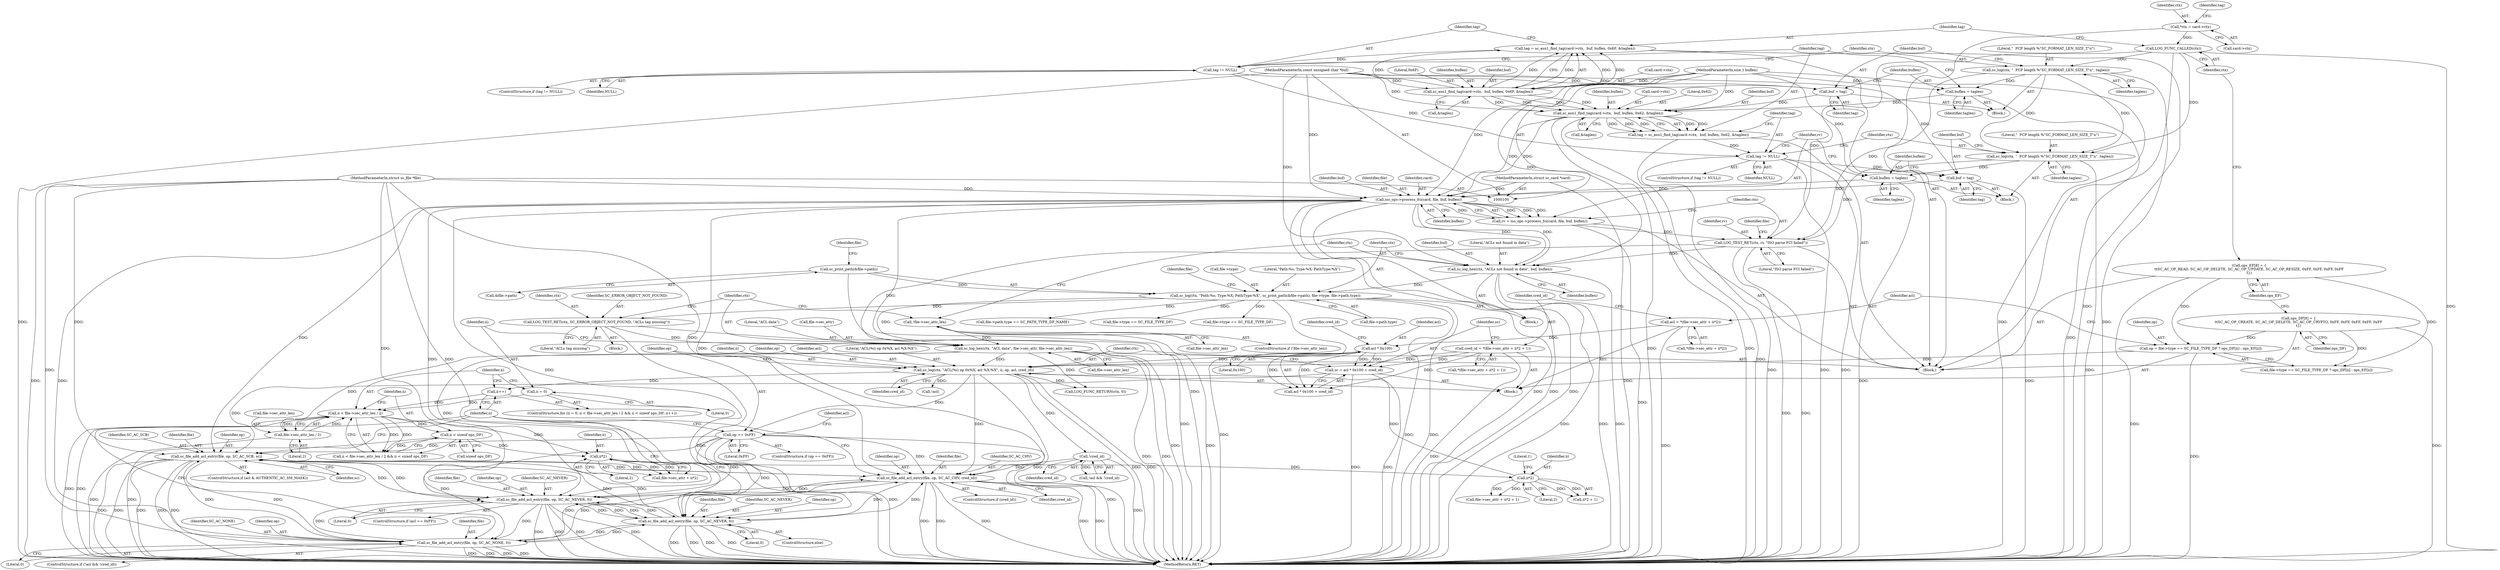 digraph "0_OpenSC_8fe377e93b4b56060e5bbfb6f3142ceaeca744fa_1@pointer" {
"1000356" [label="(Call,sc_file_add_acl_entry(file, op, SC_AC_SCB, sc))"];
"1000364" [label="(Call,sc_file_add_acl_entry(file, op, SC_AC_CHV, cred_id))"];
"1000356" [label="(Call,sc_file_add_acl_entry(file, op, SC_AC_SCB, sc))"];
"1000346" [label="(Call,sc_file_add_acl_entry(file, op, SC_AC_NEVER, 0))"];
"1000370" [label="(Call,sc_file_add_acl_entry(file, op, SC_AC_NEVER, 0))"];
"1000336" [label="(Call,sc_file_add_acl_entry(file, op, SC_AC_NONE, 0))"];
"1000181" [label="(Call,iso_ops->process_fci(card, file, buf, buflen))"];
"1000101" [label="(MethodParameterIn,struct sc_card *card)"];
"1000102" [label="(MethodParameterIn,struct sc_file *file)"];
"1000155" [label="(Call,sc_asn1_find_tag(card->ctx,  buf, buflen, 0x62, &taglen))"];
"1000129" [label="(Call,sc_asn1_find_tag(card->ctx,  buf, buflen, 0x6F, &taglen))"];
"1000103" [label="(MethodParameterIn,const unsigned char *buf)"];
"1000104" [label="(MethodParameterIn,size_t buflen)"];
"1000147" [label="(Call,buf = tag)"];
"1000139" [label="(Call,tag != NULL)"];
"1000127" [label="(Call,tag = sc_asn1_find_tag(card->ctx,  buf, buflen, 0x6F, &taglen))"];
"1000150" [label="(Call,buflen = taglen)"];
"1000143" [label="(Call,sc_log(ctx, \"  FCP length %\"SC_FORMAT_LEN_SIZE_T\"u\", taglen))"];
"1000125" [label="(Call,LOG_FUNC_CALLED(ctx))"];
"1000107" [label="(Call,*ctx = card->ctx)"];
"1000173" [label="(Call,buf = tag)"];
"1000165" [label="(Call,tag != NULL)"];
"1000153" [label="(Call,tag = sc_asn1_find_tag(card->ctx,  buf, buflen, 0x62, &taglen))"];
"1000176" [label="(Call,buflen = taglen)"];
"1000169" [label="(Call,sc_log(ctx, \"  FCP length %\"SC_FORMAT_LEN_SIZE_T\"u\", taglen))"];
"1000326" [label="(Call,op == 0xFF)"];
"1000318" [label="(Call,sc_log(ctx, \"ACL(%i) op 0x%X, acl %X:%X\", ii, op, acl, cred_id))"];
"1000243" [label="(Call,sc_log_hex(ctx, \"ACL data\", file->sec_attr, file->sec_attr_len))"];
"1000186" [label="(Call,LOG_TEST_RET(ctx, rv, \"ISO parse FCI failed\"))"];
"1000179" [label="(Call,rv = iso_ops->process_fci(card, file, buf, buflen))"];
"1000239" [label="(Call,LOG_TEST_RET(ctx, SC_ERROR_OBJECT_NOT_FOUND, \"ACLs tag missing\"))"];
"1000201" [label="(Call,sc_log(ctx, \"Path:%s; Type:%X; PathType:%X\", sc_print_path(&file->path), file->type, file->path.type))"];
"1000196" [label="(Call,sc_log_hex(ctx, \"ACLs not found in data\", buf, buflen))"];
"1000204" [label="(Call,sc_print_path(&file->path))"];
"1000191" [label="(Call,!file->sec_attr_len)"];
"1000306" [label="(Call,ii*2)"];
"1000294" [label="(Call,ii*2)"];
"1000264" [label="(Call,ii < sizeof ops_DF)"];
"1000257" [label="(Call,ii < file->sec_attr_len / 2)"];
"1000253" [label="(Call,ii = 0)"];
"1000268" [label="(Call,ii++)"];
"1000259" [label="(Call,file->sec_attr_len / 2)"];
"1000272" [label="(Call,op = file->type == SC_FILE_TYPE_DF ? ops_DF[ii] : ops_EF[ii])"];
"1000120" [label="(Call,ops_DF[8] = {\n\t\tSC_AC_OP_CREATE, SC_AC_OP_DELETE, SC_AC_OP_CRYPTO, 0xFF, 0xFF, 0xFF, 0xFF, 0xFF\n\t})"];
"1000123" [label="(Call,ops_EF[8] = {\n\t\tSC_AC_OP_READ, SC_AC_OP_DELETE, SC_AC_OP_UPDATE, SC_AC_OP_RESIZE, 0xFF, 0xFF, 0xFF, 0xFF\n\t})"];
"1000314" [label="(Call,acl * 0x100)"];
"1000287" [label="(Call,acl = *(file->sec_attr + ii*2))"];
"1000298" [label="(Call,cred_id = *(file->sec_attr + ii*2 + 1))"];
"1000311" [label="(Call,sc = acl * 0x100 + cred_id)"];
"1000334" [label="(Call,!cred_id)"];
"1000331" [label="(Call,!acl && !cred_id)"];
"1000105" [label="(Block,)"];
"1000374" [label="(Literal,0)"];
"1000371" [label="(Identifier,file)"];
"1000124" [label="(Identifier,ops_EF)"];
"1000184" [label="(Identifier,buf)"];
"1000359" [label="(Identifier,SC_AC_SCB)"];
"1000370" [label="(Call,sc_file_add_acl_entry(file, op, SC_AC_NEVER, 0))"];
"1000107" [label="(Call,*ctx = card->ctx)"];
"1000171" [label="(Literal,\"  FCP length %\"SC_FORMAT_LEN_SIZE_T\"u\")"];
"1000127" [label="(Call,tag = sc_asn1_find_tag(card->ctx,  buf, buflen, 0x6F, &taglen))"];
"1000102" [label="(MethodParameterIn,struct sc_file *file)"];
"1000222" [label="(Identifier,file)"];
"1000191" [label="(Call,!file->sec_attr_len)"];
"1000256" [label="(Call,ii < file->sec_attr_len / 2 && ii < sizeof ops_DF)"];
"1000141" [label="(Identifier,NULL)"];
"1000186" [label="(Call,LOG_TEST_RET(ctx, rv, \"ISO parse FCI failed\"))"];
"1000373" [label="(Identifier,SC_AC_NEVER)"];
"1000296" [label="(Literal,2)"];
"1000274" [label="(Call,file->type == SC_FILE_TYPE_DF ? ops_DF[ii] : ops_EF[ii])"];
"1000258" [label="(Identifier,ii)"];
"1000125" [label="(Call,LOG_FUNC_CALLED(ctx))"];
"1000375" [label="(Call,LOG_FUNC_RETURN(ctx, 0))"];
"1000252" [label="(ControlStructure,for (ii = 0; ii < file->sec_attr_len / 2 && ii < sizeof ops_DF; ii++))"];
"1000199" [label="(Identifier,buf)"];
"1000202" [label="(Identifier,ctx)"];
"1000346" [label="(Call,sc_file_add_acl_entry(file, op, SC_AC_NEVER, 0))"];
"1000315" [label="(Identifier,acl)"];
"1000151" [label="(Identifier,buflen)"];
"1000130" [label="(Call,card->ctx)"];
"1000348" [label="(Identifier,op)"];
"1000176" [label="(Call,buflen = taglen)"];
"1000340" [label="(Literal,0)"];
"1000150" [label="(Call,buflen = taglen)"];
"1000172" [label="(Identifier,taglen)"];
"1000309" [label="(Literal,1)"];
"1000135" [label="(Literal,0x6F)"];
"1000357" [label="(Identifier,file)"];
"1000209" [label="(Call,file->type)"];
"1000145" [label="(Literal,\"  FCP length %\"SC_FORMAT_LEN_SIZE_T\"u\")"];
"1000167" [label="(Identifier,NULL)"];
"1000306" [label="(Call,ii*2)"];
"1000266" [label="(Call,sizeof ops_DF)"];
"1000241" [label="(Identifier,SC_ERROR_OBJECT_NOT_FOUND)"];
"1000349" [label="(Identifier,SC_AC_NEVER)"];
"1000196" [label="(Call,sc_log_hex(ctx, \"ACLs not found in data\", buf, buflen))"];
"1000323" [label="(Identifier,acl)"];
"1000192" [label="(Call,file->sec_attr_len)"];
"1000312" [label="(Identifier,sc)"];
"1000356" [label="(Call,sc_file_add_acl_entry(file, op, SC_AC_SCB, sc))"];
"1000168" [label="(Block,)"];
"1000103" [label="(MethodParameterIn,const unsigned char *buf)"];
"1000177" [label="(Identifier,buflen)"];
"1000316" [label="(Literal,0x100)"];
"1000144" [label="(Identifier,ctx)"];
"1000263" [label="(Literal,2)"];
"1000195" [label="(Block,)"];
"1000305" [label="(Call,ii*2 + 1)"];
"1000198" [label="(Literal,\"ACLs not found in data\")"];
"1000330" [label="(ControlStructure,if (!acl && !cred_id))"];
"1000239" [label="(Call,LOG_TEST_RET(ctx, SC_ERROR_OBJECT_NOT_FOUND, \"ACLs tag missing\"))"];
"1000362" [label="(ControlStructure,if (cred_id))"];
"1000155" [label="(Call,sc_asn1_find_tag(card->ctx,  buf, buflen, 0x62, &taglen))"];
"1000161" [label="(Literal,0x62)"];
"1000143" [label="(Call,sc_log(ctx, \"  FCP length %\"SC_FORMAT_LEN_SIZE_T\"u\", taglen))"];
"1000270" [label="(Block,)"];
"1000164" [label="(ControlStructure,if (tag != NULL))"];
"1000126" [label="(Identifier,ctx)"];
"1000335" [label="(Identifier,cred_id)"];
"1000197" [label="(Identifier,ctx)"];
"1000324" [label="(Identifier,cred_id)"];
"1000337" [label="(Identifier,file)"];
"1000159" [label="(Identifier,buf)"];
"1000188" [label="(Identifier,rv)"];
"1000311" [label="(Call,sc = acl * 0x100 + cred_id)"];
"1000265" [label="(Identifier,ii)"];
"1000255" [label="(Literal,0)"];
"1000187" [label="(Identifier,ctx)"];
"1000204" [label="(Call,sc_print_path(&file->path))"];
"1000372" [label="(Identifier,op)"];
"1000308" [label="(Literal,2)"];
"1000295" [label="(Identifier,ii)"];
"1000336" [label="(Call,sc_file_add_acl_entry(file, op, SC_AC_NONE, 0))"];
"1000219" [label="(Call,file->path.type == SC_PATH_TYPE_DF_NAME)"];
"1000325" [label="(ControlStructure,if (op == 0xFF))"];
"1000275" [label="(Call,file->type == SC_FILE_TYPE_DF)"];
"1000162" [label="(Call,&taglen)"];
"1000260" [label="(Call,file->sec_attr_len)"];
"1000165" [label="(Call,tag != NULL)"];
"1000226" [label="(Call,file->type == SC_FILE_TYPE_DF)"];
"1000154" [label="(Identifier,tag)"];
"1000307" [label="(Identifier,ii)"];
"1000152" [label="(Identifier,taglen)"];
"1000269" [label="(Identifier,ii)"];
"1000367" [label="(Identifier,SC_AC_CHV)"];
"1000300" [label="(Call,*(file->sec_attr + ii*2 + 1))"];
"1000240" [label="(Identifier,ctx)"];
"1000212" [label="(Call,file->path.type)"];
"1000153" [label="(Call,tag = sc_asn1_find_tag(card->ctx,  buf, buflen, 0x62, &taglen))"];
"1000369" [label="(ControlStructure,else)"];
"1000121" [label="(Identifier,ops_DF)"];
"1000146" [label="(Identifier,taglen)"];
"1000352" [label="(ControlStructure,if (acl & AUTHENTIC_AC_SM_MASK))"];
"1000368" [label="(Identifier,cred_id)"];
"1000350" [label="(Literal,0)"];
"1000332" [label="(Call,!acl)"];
"1000333" [label="(Identifier,acl)"];
"1000160" [label="(Identifier,buflen)"];
"1000120" [label="(Call,ops_DF[8] = {\n\t\tSC_AC_OP_CREATE, SC_AC_OP_DELETE, SC_AC_OP_CRYPTO, 0xFF, 0xFF, 0xFF, 0xFF, 0xFF\n\t})"];
"1000185" [label="(Identifier,buflen)"];
"1000181" [label="(Call,iso_ops->process_fci(card, file, buf, buflen))"];
"1000347" [label="(Identifier,file)"];
"1000249" [label="(Call,file->sec_attr_len)"];
"1000129" [label="(Call,sc_asn1_find_tag(card->ctx,  buf, buflen, 0x6F, &taglen))"];
"1000358" [label="(Identifier,op)"];
"1000244" [label="(Identifier,ctx)"];
"1000149" [label="(Identifier,tag)"];
"1000298" [label="(Call,cred_id = *(file->sec_attr + ii*2 + 1))"];
"1000142" [label="(Block,)"];
"1000183" [label="(Identifier,file)"];
"1000378" [label="(MethodReturn,RET)"];
"1000288" [label="(Identifier,acl)"];
"1000190" [label="(ControlStructure,if (!file->sec_attr_len))"];
"1000169" [label="(Call,sc_log(ctx, \"  FCP length %\"SC_FORMAT_LEN_SIZE_T\"u\", taglen))"];
"1000319" [label="(Identifier,ctx)"];
"1000134" [label="(Identifier,buflen)"];
"1000166" [label="(Identifier,tag)"];
"1000327" [label="(Identifier,op)"];
"1000147" [label="(Call,buf = tag)"];
"1000123" [label="(Call,ops_EF[8] = {\n\t\tSC_AC_OP_READ, SC_AC_OP_DELETE, SC_AC_OP_UPDATE, SC_AC_OP_RESIZE, 0xFF, 0xFF, 0xFF, 0xFF\n\t})"];
"1000148" [label="(Identifier,buf)"];
"1000193" [label="(Identifier,file)"];
"1000272" [label="(Call,op = file->type == SC_FILE_TYPE_DF ? ops_DF[ii] : ops_EF[ii])"];
"1000268" [label="(Call,ii++)"];
"1000238" [label="(Block,)"];
"1000245" [label="(Literal,\"ACL data\")"];
"1000246" [label="(Call,file->sec_attr)"];
"1000326" [label="(Call,op == 0xFF)"];
"1000299" [label="(Identifier,cred_id)"];
"1000139" [label="(Call,tag != NULL)"];
"1000175" [label="(Identifier,tag)"];
"1000294" [label="(Call,ii*2)"];
"1000259" [label="(Call,file->sec_attr_len / 2)"];
"1000257" [label="(Call,ii < file->sec_attr_len / 2)"];
"1000136" [label="(Call,&taglen)"];
"1000328" [label="(Literal,0xFF)"];
"1000108" [label="(Identifier,ctx)"];
"1000242" [label="(Literal,\"ACLs tag missing\")"];
"1000200" [label="(Identifier,buflen)"];
"1000201" [label="(Call,sc_log(ctx, \"Path:%s; Type:%X; PathType:%X\", sc_print_path(&file->path), file->type, file->path.type))"];
"1000210" [label="(Identifier,file)"];
"1000273" [label="(Identifier,op)"];
"1000179" [label="(Call,rv = iso_ops->process_fci(card, file, buf, buflen))"];
"1000301" [label="(Call,file->sec_attr + ii*2 + 1)"];
"1000178" [label="(Identifier,taglen)"];
"1000290" [label="(Call,file->sec_attr + ii*2)"];
"1000320" [label="(Literal,\"ACL(%i) op 0x%X, acl %X:%X\")"];
"1000264" [label="(Call,ii < sizeof ops_DF)"];
"1000342" [label="(ControlStructure,if (acl == 0xFF))"];
"1000138" [label="(ControlStructure,if (tag != NULL))"];
"1000318" [label="(Call,sc_log(ctx, \"ACL(%i) op 0x%X, acl %X:%X\", ii, op, acl, cred_id))"];
"1000180" [label="(Identifier,rv)"];
"1000317" [label="(Identifier,cred_id)"];
"1000140" [label="(Identifier,tag)"];
"1000205" [label="(Call,&file->path)"];
"1000360" [label="(Identifier,sc)"];
"1000364" [label="(Call,sc_file_add_acl_entry(file, op, SC_AC_CHV, cred_id))"];
"1000156" [label="(Call,card->ctx)"];
"1000287" [label="(Call,acl = *(file->sec_attr + ii*2))"];
"1000133" [label="(Identifier,buf)"];
"1000101" [label="(MethodParameterIn,struct sc_card *card)"];
"1000117" [label="(Identifier,tag)"];
"1000203" [label="(Literal,\"Path:%s; Type:%X; PathType:%X\")"];
"1000366" [label="(Identifier,op)"];
"1000243" [label="(Call,sc_log_hex(ctx, \"ACL data\", file->sec_attr, file->sec_attr_len))"];
"1000339" [label="(Identifier,SC_AC_NONE)"];
"1000253" [label="(Call,ii = 0)"];
"1000109" [label="(Call,card->ctx)"];
"1000170" [label="(Identifier,ctx)"];
"1000321" [label="(Identifier,ii)"];
"1000174" [label="(Identifier,buf)"];
"1000254" [label="(Identifier,ii)"];
"1000365" [label="(Identifier,file)"];
"1000334" [label="(Call,!cred_id)"];
"1000314" [label="(Call,acl * 0x100)"];
"1000173" [label="(Call,buf = tag)"];
"1000104" [label="(MethodParameterIn,size_t buflen)"];
"1000322" [label="(Identifier,op)"];
"1000313" [label="(Call,acl * 0x100 + cred_id)"];
"1000338" [label="(Identifier,op)"];
"1000189" [label="(Literal,\"ISO parse FCI failed\")"];
"1000289" [label="(Call,*(file->sec_attr + ii*2))"];
"1000128" [label="(Identifier,tag)"];
"1000182" [label="(Identifier,card)"];
"1000356" -> "1000352"  [label="AST: "];
"1000356" -> "1000360"  [label="CFG: "];
"1000357" -> "1000356"  [label="AST: "];
"1000358" -> "1000356"  [label="AST: "];
"1000359" -> "1000356"  [label="AST: "];
"1000360" -> "1000356"  [label="AST: "];
"1000269" -> "1000356"  [label="CFG: "];
"1000356" -> "1000378"  [label="DDG: "];
"1000356" -> "1000378"  [label="DDG: "];
"1000356" -> "1000378"  [label="DDG: "];
"1000356" -> "1000378"  [label="DDG: "];
"1000356" -> "1000378"  [label="DDG: "];
"1000356" -> "1000336"  [label="DDG: "];
"1000356" -> "1000346"  [label="DDG: "];
"1000364" -> "1000356"  [label="DDG: "];
"1000346" -> "1000356"  [label="DDG: "];
"1000370" -> "1000356"  [label="DDG: "];
"1000336" -> "1000356"  [label="DDG: "];
"1000181" -> "1000356"  [label="DDG: "];
"1000102" -> "1000356"  [label="DDG: "];
"1000326" -> "1000356"  [label="DDG: "];
"1000311" -> "1000356"  [label="DDG: "];
"1000356" -> "1000364"  [label="DDG: "];
"1000356" -> "1000370"  [label="DDG: "];
"1000364" -> "1000362"  [label="AST: "];
"1000364" -> "1000368"  [label="CFG: "];
"1000365" -> "1000364"  [label="AST: "];
"1000366" -> "1000364"  [label="AST: "];
"1000367" -> "1000364"  [label="AST: "];
"1000368" -> "1000364"  [label="AST: "];
"1000269" -> "1000364"  [label="CFG: "];
"1000364" -> "1000378"  [label="DDG: "];
"1000364" -> "1000378"  [label="DDG: "];
"1000364" -> "1000378"  [label="DDG: "];
"1000364" -> "1000378"  [label="DDG: "];
"1000364" -> "1000378"  [label="DDG: "];
"1000364" -> "1000336"  [label="DDG: "];
"1000364" -> "1000346"  [label="DDG: "];
"1000346" -> "1000364"  [label="DDG: "];
"1000370" -> "1000364"  [label="DDG: "];
"1000336" -> "1000364"  [label="DDG: "];
"1000181" -> "1000364"  [label="DDG: "];
"1000102" -> "1000364"  [label="DDG: "];
"1000326" -> "1000364"  [label="DDG: "];
"1000318" -> "1000364"  [label="DDG: "];
"1000334" -> "1000364"  [label="DDG: "];
"1000364" -> "1000370"  [label="DDG: "];
"1000346" -> "1000342"  [label="AST: "];
"1000346" -> "1000350"  [label="CFG: "];
"1000347" -> "1000346"  [label="AST: "];
"1000348" -> "1000346"  [label="AST: "];
"1000349" -> "1000346"  [label="AST: "];
"1000350" -> "1000346"  [label="AST: "];
"1000269" -> "1000346"  [label="CFG: "];
"1000346" -> "1000378"  [label="DDG: "];
"1000346" -> "1000378"  [label="DDG: "];
"1000346" -> "1000378"  [label="DDG: "];
"1000346" -> "1000378"  [label="DDG: "];
"1000346" -> "1000336"  [label="DDG: "];
"1000370" -> "1000346"  [label="DDG: "];
"1000370" -> "1000346"  [label="DDG: "];
"1000336" -> "1000346"  [label="DDG: "];
"1000181" -> "1000346"  [label="DDG: "];
"1000102" -> "1000346"  [label="DDG: "];
"1000326" -> "1000346"  [label="DDG: "];
"1000346" -> "1000370"  [label="DDG: "];
"1000346" -> "1000370"  [label="DDG: "];
"1000370" -> "1000369"  [label="AST: "];
"1000370" -> "1000374"  [label="CFG: "];
"1000371" -> "1000370"  [label="AST: "];
"1000372" -> "1000370"  [label="AST: "];
"1000373" -> "1000370"  [label="AST: "];
"1000374" -> "1000370"  [label="AST: "];
"1000269" -> "1000370"  [label="CFG: "];
"1000370" -> "1000378"  [label="DDG: "];
"1000370" -> "1000378"  [label="DDG: "];
"1000370" -> "1000378"  [label="DDG: "];
"1000370" -> "1000378"  [label="DDG: "];
"1000370" -> "1000336"  [label="DDG: "];
"1000336" -> "1000370"  [label="DDG: "];
"1000181" -> "1000370"  [label="DDG: "];
"1000102" -> "1000370"  [label="DDG: "];
"1000326" -> "1000370"  [label="DDG: "];
"1000336" -> "1000330"  [label="AST: "];
"1000336" -> "1000340"  [label="CFG: "];
"1000337" -> "1000336"  [label="AST: "];
"1000338" -> "1000336"  [label="AST: "];
"1000339" -> "1000336"  [label="AST: "];
"1000340" -> "1000336"  [label="AST: "];
"1000269" -> "1000336"  [label="CFG: "];
"1000336" -> "1000378"  [label="DDG: "];
"1000336" -> "1000378"  [label="DDG: "];
"1000336" -> "1000378"  [label="DDG: "];
"1000336" -> "1000378"  [label="DDG: "];
"1000181" -> "1000336"  [label="DDG: "];
"1000102" -> "1000336"  [label="DDG: "];
"1000326" -> "1000336"  [label="DDG: "];
"1000181" -> "1000179"  [label="AST: "];
"1000181" -> "1000185"  [label="CFG: "];
"1000182" -> "1000181"  [label="AST: "];
"1000183" -> "1000181"  [label="AST: "];
"1000184" -> "1000181"  [label="AST: "];
"1000185" -> "1000181"  [label="AST: "];
"1000179" -> "1000181"  [label="CFG: "];
"1000181" -> "1000378"  [label="DDG: "];
"1000181" -> "1000378"  [label="DDG: "];
"1000181" -> "1000378"  [label="DDG: "];
"1000181" -> "1000378"  [label="DDG: "];
"1000181" -> "1000179"  [label="DDG: "];
"1000181" -> "1000179"  [label="DDG: "];
"1000181" -> "1000179"  [label="DDG: "];
"1000181" -> "1000179"  [label="DDG: "];
"1000101" -> "1000181"  [label="DDG: "];
"1000102" -> "1000181"  [label="DDG: "];
"1000155" -> "1000181"  [label="DDG: "];
"1000155" -> "1000181"  [label="DDG: "];
"1000173" -> "1000181"  [label="DDG: "];
"1000103" -> "1000181"  [label="DDG: "];
"1000176" -> "1000181"  [label="DDG: "];
"1000104" -> "1000181"  [label="DDG: "];
"1000181" -> "1000196"  [label="DDG: "];
"1000181" -> "1000196"  [label="DDG: "];
"1000101" -> "1000100"  [label="AST: "];
"1000101" -> "1000378"  [label="DDG: "];
"1000102" -> "1000100"  [label="AST: "];
"1000102" -> "1000378"  [label="DDG: "];
"1000155" -> "1000153"  [label="AST: "];
"1000155" -> "1000162"  [label="CFG: "];
"1000156" -> "1000155"  [label="AST: "];
"1000159" -> "1000155"  [label="AST: "];
"1000160" -> "1000155"  [label="AST: "];
"1000161" -> "1000155"  [label="AST: "];
"1000162" -> "1000155"  [label="AST: "];
"1000153" -> "1000155"  [label="CFG: "];
"1000155" -> "1000378"  [label="DDG: "];
"1000155" -> "1000378"  [label="DDG: "];
"1000155" -> "1000153"  [label="DDG: "];
"1000155" -> "1000153"  [label="DDG: "];
"1000155" -> "1000153"  [label="DDG: "];
"1000155" -> "1000153"  [label="DDG: "];
"1000155" -> "1000153"  [label="DDG: "];
"1000129" -> "1000155"  [label="DDG: "];
"1000129" -> "1000155"  [label="DDG: "];
"1000129" -> "1000155"  [label="DDG: "];
"1000129" -> "1000155"  [label="DDG: "];
"1000147" -> "1000155"  [label="DDG: "];
"1000103" -> "1000155"  [label="DDG: "];
"1000150" -> "1000155"  [label="DDG: "];
"1000104" -> "1000155"  [label="DDG: "];
"1000129" -> "1000127"  [label="AST: "];
"1000129" -> "1000136"  [label="CFG: "];
"1000130" -> "1000129"  [label="AST: "];
"1000133" -> "1000129"  [label="AST: "];
"1000134" -> "1000129"  [label="AST: "];
"1000135" -> "1000129"  [label="AST: "];
"1000136" -> "1000129"  [label="AST: "];
"1000127" -> "1000129"  [label="CFG: "];
"1000129" -> "1000127"  [label="DDG: "];
"1000129" -> "1000127"  [label="DDG: "];
"1000129" -> "1000127"  [label="DDG: "];
"1000129" -> "1000127"  [label="DDG: "];
"1000129" -> "1000127"  [label="DDG: "];
"1000103" -> "1000129"  [label="DDG: "];
"1000104" -> "1000129"  [label="DDG: "];
"1000103" -> "1000100"  [label="AST: "];
"1000103" -> "1000378"  [label="DDG: "];
"1000103" -> "1000147"  [label="DDG: "];
"1000103" -> "1000173"  [label="DDG: "];
"1000103" -> "1000196"  [label="DDG: "];
"1000104" -> "1000100"  [label="AST: "];
"1000104" -> "1000378"  [label="DDG: "];
"1000104" -> "1000150"  [label="DDG: "];
"1000104" -> "1000176"  [label="DDG: "];
"1000104" -> "1000196"  [label="DDG: "];
"1000147" -> "1000142"  [label="AST: "];
"1000147" -> "1000149"  [label="CFG: "];
"1000148" -> "1000147"  [label="AST: "];
"1000149" -> "1000147"  [label="AST: "];
"1000151" -> "1000147"  [label="CFG: "];
"1000139" -> "1000147"  [label="DDG: "];
"1000139" -> "1000138"  [label="AST: "];
"1000139" -> "1000141"  [label="CFG: "];
"1000140" -> "1000139"  [label="AST: "];
"1000141" -> "1000139"  [label="AST: "];
"1000144" -> "1000139"  [label="CFG: "];
"1000154" -> "1000139"  [label="CFG: "];
"1000127" -> "1000139"  [label="DDG: "];
"1000139" -> "1000165"  [label="DDG: "];
"1000127" -> "1000105"  [label="AST: "];
"1000128" -> "1000127"  [label="AST: "];
"1000140" -> "1000127"  [label="CFG: "];
"1000127" -> "1000378"  [label="DDG: "];
"1000150" -> "1000142"  [label="AST: "];
"1000150" -> "1000152"  [label="CFG: "];
"1000151" -> "1000150"  [label="AST: "];
"1000152" -> "1000150"  [label="AST: "];
"1000154" -> "1000150"  [label="CFG: "];
"1000150" -> "1000378"  [label="DDG: "];
"1000143" -> "1000150"  [label="DDG: "];
"1000143" -> "1000142"  [label="AST: "];
"1000143" -> "1000146"  [label="CFG: "];
"1000144" -> "1000143"  [label="AST: "];
"1000145" -> "1000143"  [label="AST: "];
"1000146" -> "1000143"  [label="AST: "];
"1000148" -> "1000143"  [label="CFG: "];
"1000143" -> "1000378"  [label="DDG: "];
"1000125" -> "1000143"  [label="DDG: "];
"1000143" -> "1000169"  [label="DDG: "];
"1000143" -> "1000169"  [label="DDG: "];
"1000143" -> "1000186"  [label="DDG: "];
"1000125" -> "1000105"  [label="AST: "];
"1000125" -> "1000126"  [label="CFG: "];
"1000126" -> "1000125"  [label="AST: "];
"1000128" -> "1000125"  [label="CFG: "];
"1000125" -> "1000378"  [label="DDG: "];
"1000107" -> "1000125"  [label="DDG: "];
"1000125" -> "1000169"  [label="DDG: "];
"1000125" -> "1000186"  [label="DDG: "];
"1000107" -> "1000105"  [label="AST: "];
"1000107" -> "1000109"  [label="CFG: "];
"1000108" -> "1000107"  [label="AST: "];
"1000109" -> "1000107"  [label="AST: "];
"1000117" -> "1000107"  [label="CFG: "];
"1000173" -> "1000168"  [label="AST: "];
"1000173" -> "1000175"  [label="CFG: "];
"1000174" -> "1000173"  [label="AST: "];
"1000175" -> "1000173"  [label="AST: "];
"1000177" -> "1000173"  [label="CFG: "];
"1000173" -> "1000378"  [label="DDG: "];
"1000165" -> "1000173"  [label="DDG: "];
"1000165" -> "1000164"  [label="AST: "];
"1000165" -> "1000167"  [label="CFG: "];
"1000166" -> "1000165"  [label="AST: "];
"1000167" -> "1000165"  [label="AST: "];
"1000170" -> "1000165"  [label="CFG: "];
"1000180" -> "1000165"  [label="CFG: "];
"1000165" -> "1000378"  [label="DDG: "];
"1000165" -> "1000378"  [label="DDG: "];
"1000165" -> "1000378"  [label="DDG: "];
"1000153" -> "1000165"  [label="DDG: "];
"1000153" -> "1000105"  [label="AST: "];
"1000154" -> "1000153"  [label="AST: "];
"1000166" -> "1000153"  [label="CFG: "];
"1000153" -> "1000378"  [label="DDG: "];
"1000176" -> "1000168"  [label="AST: "];
"1000176" -> "1000178"  [label="CFG: "];
"1000177" -> "1000176"  [label="AST: "];
"1000178" -> "1000176"  [label="AST: "];
"1000180" -> "1000176"  [label="CFG: "];
"1000176" -> "1000378"  [label="DDG: "];
"1000169" -> "1000176"  [label="DDG: "];
"1000169" -> "1000168"  [label="AST: "];
"1000169" -> "1000172"  [label="CFG: "];
"1000170" -> "1000169"  [label="AST: "];
"1000171" -> "1000169"  [label="AST: "];
"1000172" -> "1000169"  [label="AST: "];
"1000174" -> "1000169"  [label="CFG: "];
"1000169" -> "1000378"  [label="DDG: "];
"1000169" -> "1000186"  [label="DDG: "];
"1000326" -> "1000325"  [label="AST: "];
"1000326" -> "1000328"  [label="CFG: "];
"1000327" -> "1000326"  [label="AST: "];
"1000328" -> "1000326"  [label="AST: "];
"1000333" -> "1000326"  [label="CFG: "];
"1000269" -> "1000326"  [label="CFG: "];
"1000326" -> "1000378"  [label="DDG: "];
"1000326" -> "1000378"  [label="DDG: "];
"1000318" -> "1000326"  [label="DDG: "];
"1000318" -> "1000270"  [label="AST: "];
"1000318" -> "1000324"  [label="CFG: "];
"1000319" -> "1000318"  [label="AST: "];
"1000320" -> "1000318"  [label="AST: "];
"1000321" -> "1000318"  [label="AST: "];
"1000322" -> "1000318"  [label="AST: "];
"1000323" -> "1000318"  [label="AST: "];
"1000324" -> "1000318"  [label="AST: "];
"1000327" -> "1000318"  [label="CFG: "];
"1000318" -> "1000378"  [label="DDG: "];
"1000318" -> "1000378"  [label="DDG: "];
"1000318" -> "1000378"  [label="DDG: "];
"1000318" -> "1000268"  [label="DDG: "];
"1000243" -> "1000318"  [label="DDG: "];
"1000306" -> "1000318"  [label="DDG: "];
"1000272" -> "1000318"  [label="DDG: "];
"1000314" -> "1000318"  [label="DDG: "];
"1000298" -> "1000318"  [label="DDG: "];
"1000318" -> "1000332"  [label="DDG: "];
"1000318" -> "1000334"  [label="DDG: "];
"1000318" -> "1000375"  [label="DDG: "];
"1000243" -> "1000105"  [label="AST: "];
"1000243" -> "1000249"  [label="CFG: "];
"1000244" -> "1000243"  [label="AST: "];
"1000245" -> "1000243"  [label="AST: "];
"1000246" -> "1000243"  [label="AST: "];
"1000249" -> "1000243"  [label="AST: "];
"1000254" -> "1000243"  [label="CFG: "];
"1000243" -> "1000378"  [label="DDG: "];
"1000243" -> "1000378"  [label="DDG: "];
"1000186" -> "1000243"  [label="DDG: "];
"1000239" -> "1000243"  [label="DDG: "];
"1000201" -> "1000243"  [label="DDG: "];
"1000191" -> "1000243"  [label="DDG: "];
"1000243" -> "1000259"  [label="DDG: "];
"1000243" -> "1000290"  [label="DDG: "];
"1000243" -> "1000375"  [label="DDG: "];
"1000186" -> "1000105"  [label="AST: "];
"1000186" -> "1000189"  [label="CFG: "];
"1000187" -> "1000186"  [label="AST: "];
"1000188" -> "1000186"  [label="AST: "];
"1000189" -> "1000186"  [label="AST: "];
"1000193" -> "1000186"  [label="CFG: "];
"1000186" -> "1000378"  [label="DDG: "];
"1000186" -> "1000378"  [label="DDG: "];
"1000179" -> "1000186"  [label="DDG: "];
"1000186" -> "1000196"  [label="DDG: "];
"1000179" -> "1000105"  [label="AST: "];
"1000180" -> "1000179"  [label="AST: "];
"1000187" -> "1000179"  [label="CFG: "];
"1000179" -> "1000378"  [label="DDG: "];
"1000239" -> "1000238"  [label="AST: "];
"1000239" -> "1000242"  [label="CFG: "];
"1000240" -> "1000239"  [label="AST: "];
"1000241" -> "1000239"  [label="AST: "];
"1000242" -> "1000239"  [label="AST: "];
"1000244" -> "1000239"  [label="CFG: "];
"1000239" -> "1000378"  [label="DDG: "];
"1000239" -> "1000378"  [label="DDG: "];
"1000201" -> "1000239"  [label="DDG: "];
"1000201" -> "1000195"  [label="AST: "];
"1000201" -> "1000212"  [label="CFG: "];
"1000202" -> "1000201"  [label="AST: "];
"1000203" -> "1000201"  [label="AST: "];
"1000204" -> "1000201"  [label="AST: "];
"1000209" -> "1000201"  [label="AST: "];
"1000212" -> "1000201"  [label="AST: "];
"1000222" -> "1000201"  [label="CFG: "];
"1000201" -> "1000378"  [label="DDG: "];
"1000201" -> "1000378"  [label="DDG: "];
"1000201" -> "1000378"  [label="DDG: "];
"1000196" -> "1000201"  [label="DDG: "];
"1000204" -> "1000201"  [label="DDG: "];
"1000201" -> "1000219"  [label="DDG: "];
"1000201" -> "1000226"  [label="DDG: "];
"1000201" -> "1000275"  [label="DDG: "];
"1000196" -> "1000195"  [label="AST: "];
"1000196" -> "1000200"  [label="CFG: "];
"1000197" -> "1000196"  [label="AST: "];
"1000198" -> "1000196"  [label="AST: "];
"1000199" -> "1000196"  [label="AST: "];
"1000200" -> "1000196"  [label="AST: "];
"1000202" -> "1000196"  [label="CFG: "];
"1000196" -> "1000378"  [label="DDG: "];
"1000196" -> "1000378"  [label="DDG: "];
"1000196" -> "1000378"  [label="DDG: "];
"1000204" -> "1000205"  [label="CFG: "];
"1000205" -> "1000204"  [label="AST: "];
"1000210" -> "1000204"  [label="CFG: "];
"1000204" -> "1000378"  [label="DDG: "];
"1000191" -> "1000190"  [label="AST: "];
"1000191" -> "1000192"  [label="CFG: "];
"1000192" -> "1000191"  [label="AST: "];
"1000197" -> "1000191"  [label="CFG: "];
"1000244" -> "1000191"  [label="CFG: "];
"1000191" -> "1000378"  [label="DDG: "];
"1000306" -> "1000305"  [label="AST: "];
"1000306" -> "1000308"  [label="CFG: "];
"1000307" -> "1000306"  [label="AST: "];
"1000308" -> "1000306"  [label="AST: "];
"1000309" -> "1000306"  [label="CFG: "];
"1000306" -> "1000301"  [label="DDG: "];
"1000306" -> "1000301"  [label="DDG: "];
"1000306" -> "1000305"  [label="DDG: "];
"1000306" -> "1000305"  [label="DDG: "];
"1000294" -> "1000306"  [label="DDG: "];
"1000294" -> "1000290"  [label="AST: "];
"1000294" -> "1000296"  [label="CFG: "];
"1000295" -> "1000294"  [label="AST: "];
"1000296" -> "1000294"  [label="AST: "];
"1000290" -> "1000294"  [label="CFG: "];
"1000294" -> "1000290"  [label="DDG: "];
"1000294" -> "1000290"  [label="DDG: "];
"1000264" -> "1000294"  [label="DDG: "];
"1000257" -> "1000294"  [label="DDG: "];
"1000264" -> "1000256"  [label="AST: "];
"1000264" -> "1000266"  [label="CFG: "];
"1000265" -> "1000264"  [label="AST: "];
"1000266" -> "1000264"  [label="AST: "];
"1000256" -> "1000264"  [label="CFG: "];
"1000264" -> "1000378"  [label="DDG: "];
"1000264" -> "1000256"  [label="DDG: "];
"1000257" -> "1000264"  [label="DDG: "];
"1000257" -> "1000256"  [label="AST: "];
"1000257" -> "1000259"  [label="CFG: "];
"1000258" -> "1000257"  [label="AST: "];
"1000259" -> "1000257"  [label="AST: "];
"1000265" -> "1000257"  [label="CFG: "];
"1000256" -> "1000257"  [label="CFG: "];
"1000257" -> "1000378"  [label="DDG: "];
"1000257" -> "1000378"  [label="DDG: "];
"1000257" -> "1000256"  [label="DDG: "];
"1000257" -> "1000256"  [label="DDG: "];
"1000253" -> "1000257"  [label="DDG: "];
"1000268" -> "1000257"  [label="DDG: "];
"1000259" -> "1000257"  [label="DDG: "];
"1000259" -> "1000257"  [label="DDG: "];
"1000253" -> "1000252"  [label="AST: "];
"1000253" -> "1000255"  [label="CFG: "];
"1000254" -> "1000253"  [label="AST: "];
"1000255" -> "1000253"  [label="AST: "];
"1000258" -> "1000253"  [label="CFG: "];
"1000268" -> "1000252"  [label="AST: "];
"1000268" -> "1000269"  [label="CFG: "];
"1000269" -> "1000268"  [label="AST: "];
"1000258" -> "1000268"  [label="CFG: "];
"1000259" -> "1000263"  [label="CFG: "];
"1000260" -> "1000259"  [label="AST: "];
"1000263" -> "1000259"  [label="AST: "];
"1000259" -> "1000378"  [label="DDG: "];
"1000272" -> "1000270"  [label="AST: "];
"1000272" -> "1000274"  [label="CFG: "];
"1000273" -> "1000272"  [label="AST: "];
"1000274" -> "1000272"  [label="AST: "];
"1000288" -> "1000272"  [label="CFG: "];
"1000272" -> "1000378"  [label="DDG: "];
"1000120" -> "1000272"  [label="DDG: "];
"1000123" -> "1000272"  [label="DDG: "];
"1000120" -> "1000105"  [label="AST: "];
"1000120" -> "1000121"  [label="CFG: "];
"1000121" -> "1000120"  [label="AST: "];
"1000124" -> "1000120"  [label="CFG: "];
"1000120" -> "1000378"  [label="DDG: "];
"1000120" -> "1000274"  [label="DDG: "];
"1000123" -> "1000105"  [label="AST: "];
"1000123" -> "1000124"  [label="CFG: "];
"1000124" -> "1000123"  [label="AST: "];
"1000126" -> "1000123"  [label="CFG: "];
"1000123" -> "1000378"  [label="DDG: "];
"1000123" -> "1000274"  [label="DDG: "];
"1000314" -> "1000313"  [label="AST: "];
"1000314" -> "1000316"  [label="CFG: "];
"1000315" -> "1000314"  [label="AST: "];
"1000316" -> "1000314"  [label="AST: "];
"1000317" -> "1000314"  [label="CFG: "];
"1000314" -> "1000311"  [label="DDG: "];
"1000314" -> "1000311"  [label="DDG: "];
"1000314" -> "1000313"  [label="DDG: "];
"1000314" -> "1000313"  [label="DDG: "];
"1000287" -> "1000314"  [label="DDG: "];
"1000287" -> "1000270"  [label="AST: "];
"1000287" -> "1000289"  [label="CFG: "];
"1000288" -> "1000287"  [label="AST: "];
"1000289" -> "1000287"  [label="AST: "];
"1000299" -> "1000287"  [label="CFG: "];
"1000287" -> "1000378"  [label="DDG: "];
"1000298" -> "1000270"  [label="AST: "];
"1000298" -> "1000300"  [label="CFG: "];
"1000299" -> "1000298"  [label="AST: "];
"1000300" -> "1000298"  [label="AST: "];
"1000312" -> "1000298"  [label="CFG: "];
"1000298" -> "1000378"  [label="DDG: "];
"1000298" -> "1000311"  [label="DDG: "];
"1000298" -> "1000313"  [label="DDG: "];
"1000311" -> "1000270"  [label="AST: "];
"1000311" -> "1000313"  [label="CFG: "];
"1000312" -> "1000311"  [label="AST: "];
"1000313" -> "1000311"  [label="AST: "];
"1000319" -> "1000311"  [label="CFG: "];
"1000311" -> "1000378"  [label="DDG: "];
"1000311" -> "1000378"  [label="DDG: "];
"1000334" -> "1000331"  [label="AST: "];
"1000334" -> "1000335"  [label="CFG: "];
"1000335" -> "1000334"  [label="AST: "];
"1000331" -> "1000334"  [label="CFG: "];
"1000334" -> "1000378"  [label="DDG: "];
"1000334" -> "1000331"  [label="DDG: "];
}

